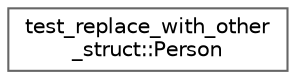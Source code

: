 digraph "类继承关系图"
{
 // LATEX_PDF_SIZE
  bgcolor="transparent";
  edge [fontname=Helvetica,fontsize=10,labelfontname=Helvetica,labelfontsize=10];
  node [fontname=Helvetica,fontsize=10,shape=box,height=0.2,width=0.4];
  rankdir="LR";
  Node0 [id="Node000000",label="test_replace_with_other\l_struct::Person",height=0.2,width=0.4,color="grey40", fillcolor="white", style="filled",URL="$structtest__replace__with__other__struct_1_1_person.html",tooltip=" "];
}
